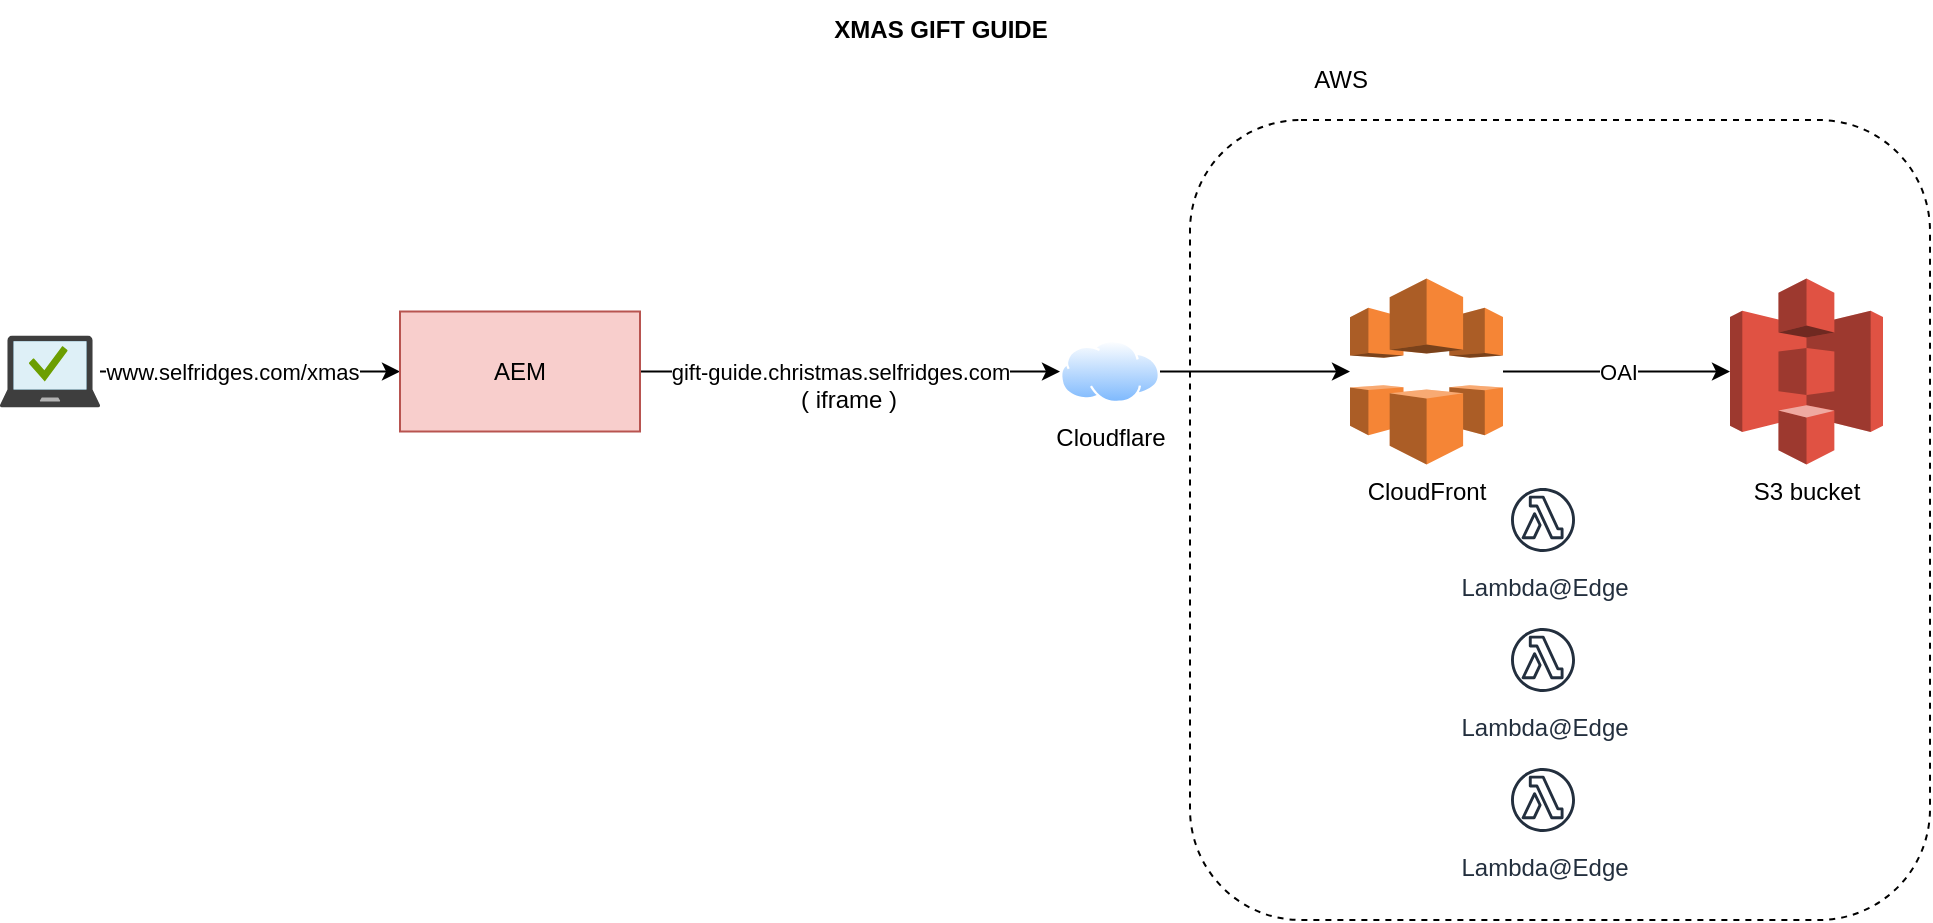 
<mxfile version="20.2.3" type="device"><diagram id="H1L0WFWtIymqKIV_nmsi" name="Page-1"><mxGraphModel dx="1426" dy="769" grid="1" gridSize="10" guides="1" tooltips="1" connect="1" arrows="1" fold="1" page="1" pageScale="1" pageWidth="827" pageHeight="1169" math="0" shadow="0"><root><mxCell id="0"/><mxCell id="1" parent="0"/><mxCell id="x-Q6TJjjJFY6CgDx7OUB-1" value="" style="rounded=1;whiteSpace=wrap;html=1;fillColor=none;dashed=1;" vertex="1" parent="1"><mxGeometry x="615" y="630" width="370" height="400" as="geometry"/></mxCell><mxCell id="x-Q6TJjjJFY6CgDx7OUB-2" value="&lt;b&gt;XMAS GIFT GUIDE&lt;/b&gt;" style="text;html=1;align=center;verticalAlign=middle;resizable=0;points=[];autosize=1;strokeColor=none;fillColor=none;" vertex="1" parent="1"><mxGeometry x="425" y="570" width="130" height="30" as="geometry"/></mxCell><mxCell id="x-Q6TJjjJFY6CgDx7OUB-3" style="edgeStyle=orthogonalEdgeStyle;rounded=0;orthogonalLoop=1;jettySize=auto;html=1;entryX=0;entryY=0.5;entryDx=0;entryDy=0;" edge="1" parent="1" source="x-Q6TJjjJFY6CgDx7OUB-5" target="x-Q6TJjjJFY6CgDx7OUB-15"><mxGeometry relative="1" as="geometry"><mxPoint x="275.445" y="756.5" as="targetPoint"/></mxGeometry></mxCell><mxCell id="x-Q6TJjjJFY6CgDx7OUB-4" value="www.selfridges.com/xmas" style="edgeLabel;html=1;align=center;verticalAlign=middle;resizable=0;points=[];" vertex="1" connectable="0" parent="x-Q6TJjjJFY6CgDx7OUB-3"><mxGeometry x="-0.502" relative="1" as="geometry"><mxPoint x="28" as="offset"/></mxGeometry></mxCell><mxCell id="x-Q6TJjjJFY6CgDx7OUB-5" value="" style="sketch=0;aspect=fixed;html=1;points=[];align=center;image;fontSize=12;image=img/lib/mscae/Managed_Desktop.svg;" vertex="1" parent="1"><mxGeometry x="20" y="737.75" width="50" height="36" as="geometry"/></mxCell><mxCell id="x-Q6TJjjJFY6CgDx7OUB-6" value="AWS" style="text;html=1;align=center;verticalAlign=middle;resizable=0;points=[];autosize=1;strokeColor=none;fillColor=none;" vertex="1" parent="1"><mxGeometry x="670" y="600" width="40" height="20" as="geometry"/></mxCell><mxCell id="x-Q6TJjjJFY6CgDx7OUB-7" style="edgeStyle=orthogonalEdgeStyle;rounded=0;orthogonalLoop=1;jettySize=auto;html=1;" edge="1" parent="1" source="x-Q6TJjjJFY6CgDx7OUB-8" target="x-Q6TJjjJFY6CgDx7OUB-10"><mxGeometry relative="1" as="geometry"/></mxCell><mxCell id="x-Q6TJjjJFY6CgDx7OUB-8" value="Cloudflare" style="aspect=fixed;perimeter=ellipsePerimeter;html=1;align=center;shadow=0;dashed=0;spacingTop=3;image;image=img/lib/active_directory/internet_cloud.svg;" vertex="1" parent="1"><mxGeometry x="550" y="740" width="50" height="31.5" as="geometry"/></mxCell><mxCell id="x-Q6TJjjJFY6CgDx7OUB-9" value="OAI" style="edgeStyle=orthogonalEdgeStyle;rounded=0;orthogonalLoop=1;jettySize=auto;html=1;entryX=0;entryY=0.5;entryDx=0;entryDy=0;entryPerimeter=0;" edge="1" parent="1" source="x-Q6TJjjJFY6CgDx7OUB-10" target="x-Q6TJjjJFY6CgDx7OUB-12"><mxGeometry relative="1" as="geometry"/></mxCell><mxCell id="x-Q6TJjjJFY6CgDx7OUB-10" value="CloudFront" style="outlineConnect=0;dashed=0;verticalLabelPosition=bottom;verticalAlign=top;align=center;html=1;shape=mxgraph.aws3.cloudfront;fillColor=#F58536;gradientColor=none;" vertex="1" parent="1"><mxGeometry x="695" y="709.25" width="76.5" height="93" as="geometry"/></mxCell><mxCell id="x-Q6TJjjJFY6CgDx7OUB-11" value="" style="edgeStyle=orthogonalEdgeStyle;rounded=0;orthogonalLoop=1;jettySize=auto;html=1;endArrow=none;" edge="1" parent="1"><mxGeometry relative="1" as="geometry"><mxPoint x="325.5" y="756.6" as="sourcePoint"/><mxPoint x="326" y="756" as="targetPoint"/></mxGeometry></mxCell><mxCell id="x-Q6TJjjJFY6CgDx7OUB-12" value="S3 bucket" style="outlineConnect=0;dashed=0;verticalLabelPosition=bottom;verticalAlign=top;align=center;html=1;shape=mxgraph.aws3.s3;fillColor=#E05243;gradientColor=none;" vertex="1" parent="1"><mxGeometry x="885" y="709.25" width="76.5" height="93" as="geometry"/></mxCell><mxCell id="x-Q6TJjjJFY6CgDx7OUB-13" style="edgeStyle=orthogonalEdgeStyle;rounded=0;orthogonalLoop=1;jettySize=auto;html=1;entryX=0;entryY=0.5;entryDx=0;entryDy=0;" edge="1" parent="1" source="x-Q6TJjjJFY6CgDx7OUB-15" target="x-Q6TJjjJFY6CgDx7OUB-8"><mxGeometry relative="1" as="geometry"/></mxCell><mxCell id="x-Q6TJjjJFY6CgDx7OUB-14" value="gift-guide.christmas.selfridges.com" style="edgeLabel;html=1;align=center;verticalAlign=middle;resizable=0;points=[];" vertex="1" connectable="0" parent="x-Q6TJjjJFY6CgDx7OUB-13"><mxGeometry x="-0.309" y="-1" relative="1" as="geometry"><mxPoint x="27" y="-1" as="offset"/></mxGeometry></mxCell><mxCell id="x-Q6TJjjJFY6CgDx7OUB-15" value="AEM" style="rounded=0;whiteSpace=wrap;html=1;fillColor=#f8cecc;strokeColor=#b85450;" vertex="1" parent="1"><mxGeometry x="220" y="725.75" width="120" height="60" as="geometry"/></mxCell><mxCell id="x-Q6TJjjJFY6CgDx7OUB-16" value="Lambda@Edge" style="sketch=0;outlineConnect=0;fontColor=#232F3E;gradientColor=none;strokeColor=#232F3E;fillColor=#ffffff;dashed=0;verticalLabelPosition=bottom;verticalAlign=top;align=center;html=1;fontSize=12;fontStyle=0;aspect=fixed;shape=mxgraph.aws4.resourceIcon;resIcon=mxgraph.aws4.lambda_function;" vertex="1" parent="1"><mxGeometry x="771.5" y="810" width="40" height="40" as="geometry"/></mxCell><mxCell id="x-Q6TJjjJFY6CgDx7OUB-17" value="Lambda@Edge" style="sketch=0;outlineConnect=0;fontColor=#232F3E;gradientColor=none;strokeColor=#232F3E;fillColor=#ffffff;dashed=0;verticalLabelPosition=bottom;verticalAlign=top;align=center;html=1;fontSize=12;fontStyle=0;aspect=fixed;shape=mxgraph.aws4.resourceIcon;resIcon=mxgraph.aws4.lambda_function;" vertex="1" parent="1"><mxGeometry x="771.5" y="880" width="40" height="40" as="geometry"/></mxCell><mxCell id="x-Q6TJjjJFY6CgDx7OUB-18" value="Lambda@Edge" style="sketch=0;outlineConnect=0;fontColor=#232F3E;gradientColor=none;strokeColor=#232F3E;fillColor=#ffffff;dashed=0;verticalLabelPosition=bottom;verticalAlign=top;align=center;html=1;fontSize=12;fontStyle=0;aspect=fixed;shape=mxgraph.aws4.resourceIcon;resIcon=mxgraph.aws4.lambda_function;" vertex="1" parent="1"><mxGeometry x="771.5" y="950" width="40" height="40" as="geometry"/></mxCell><mxCell id="x-Q6TJjjJFY6CgDx7OUB-19" value="( iframe )" style="text;html=1;align=center;verticalAlign=middle;resizable=0;points=[];autosize=1;strokeColor=none;fillColor=none;" vertex="1" parent="1"><mxGeometry x="414" y="760" width="60" height="20" as="geometry"/></mxCell></root></mxGraphModel></diagram></mxfile>